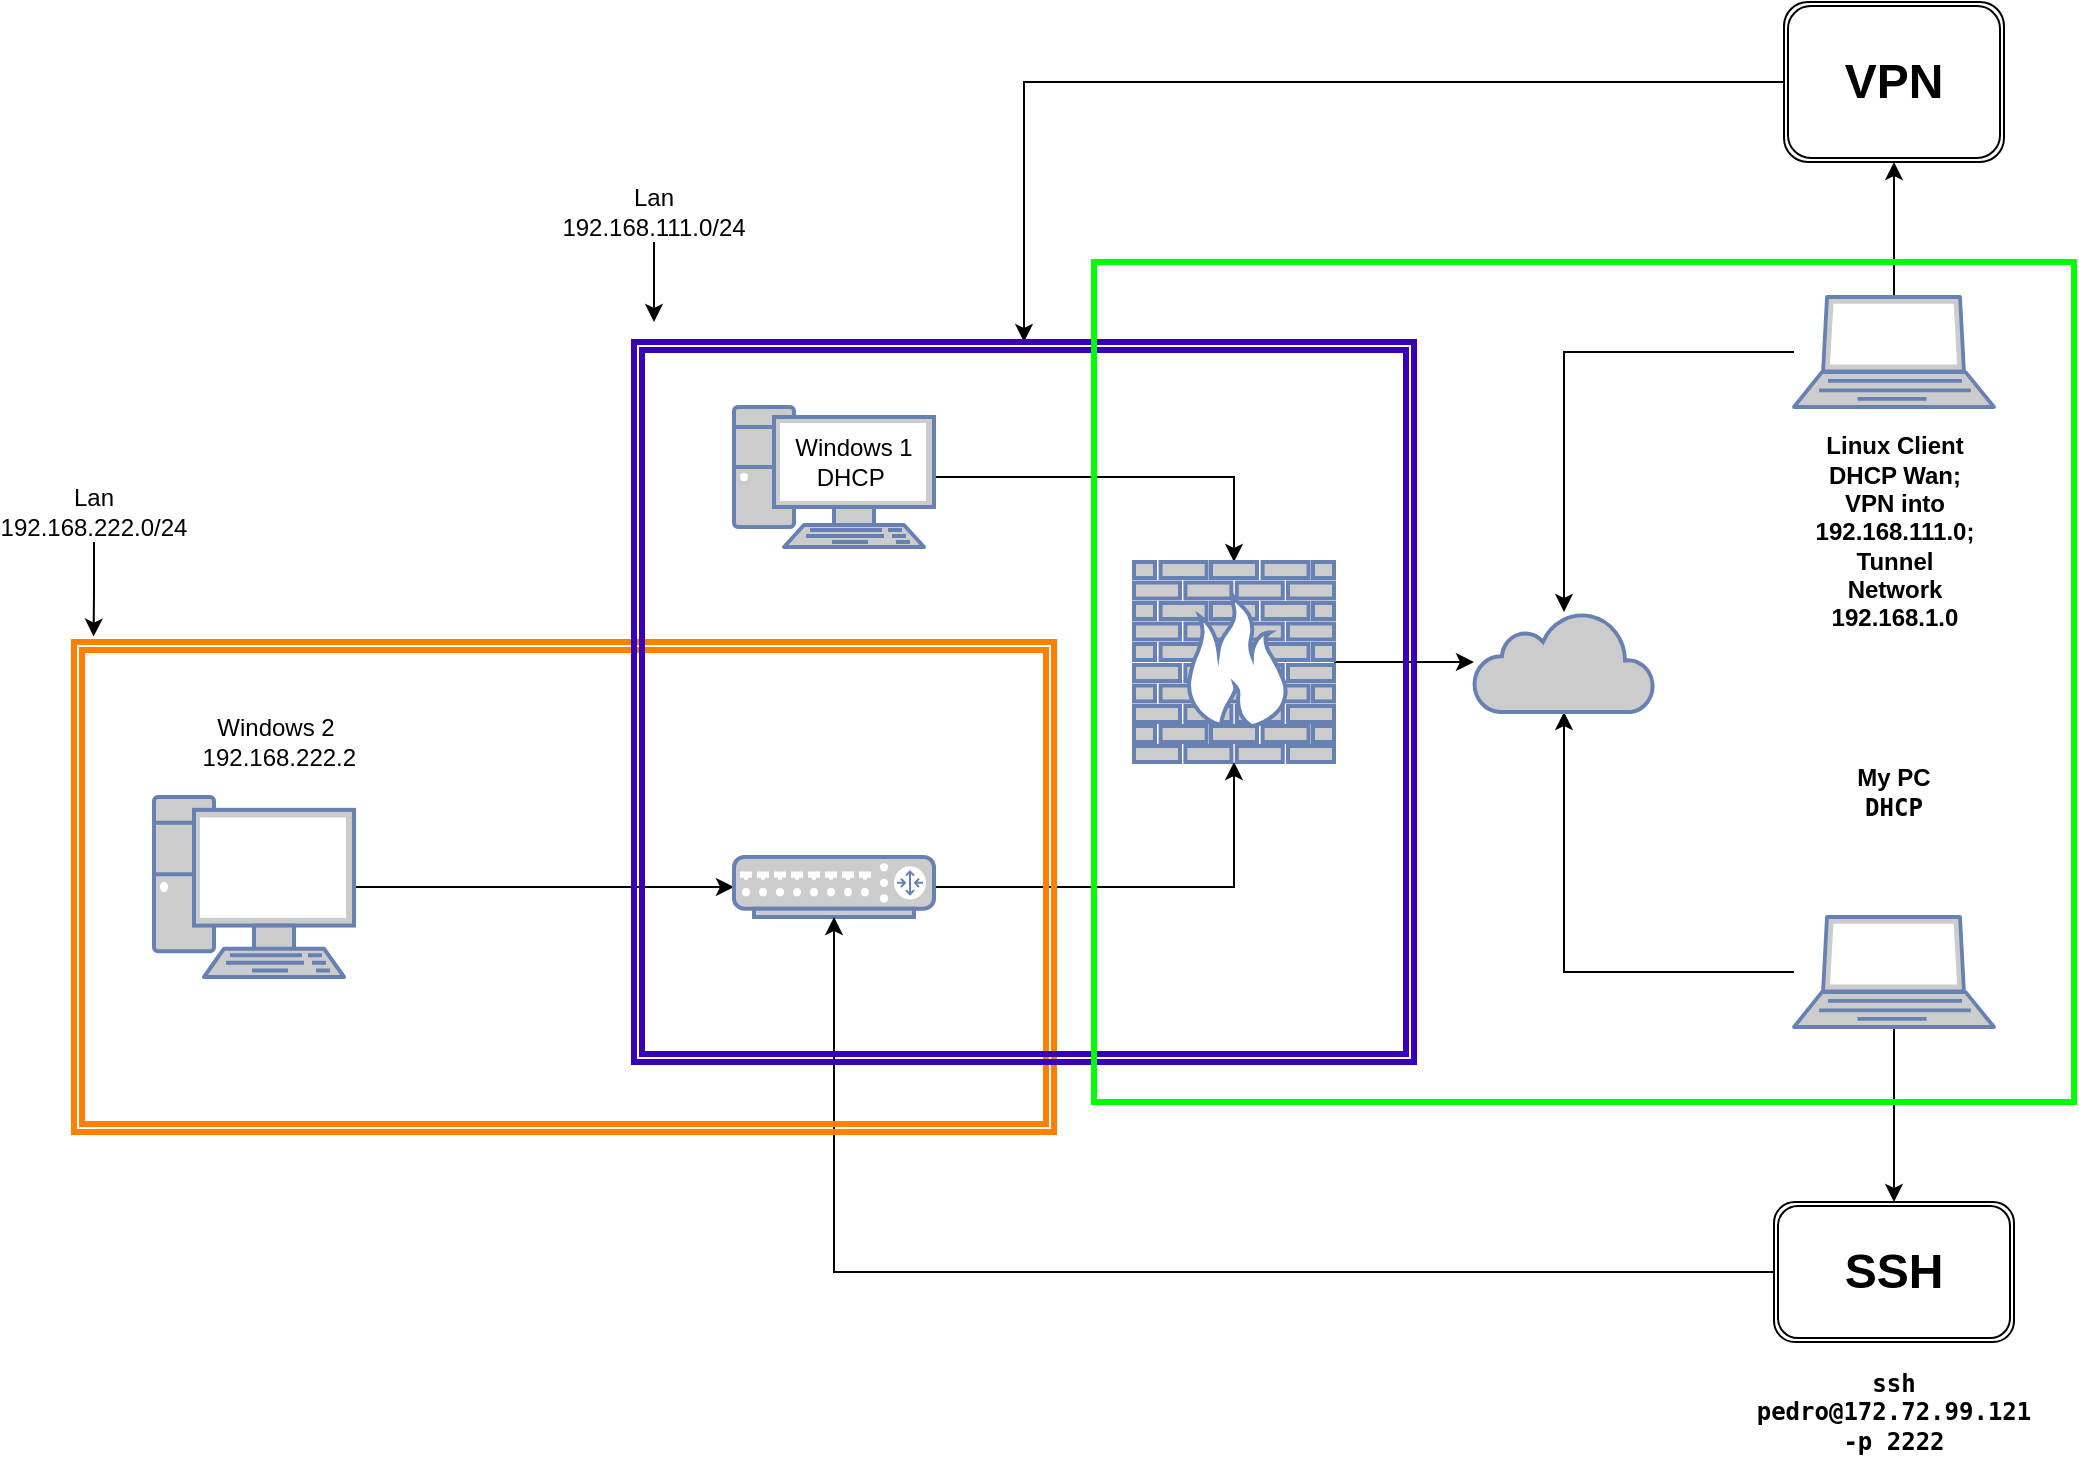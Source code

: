 <mxfile version="24.0.5" type="github">
  <diagram name="Page-1" id="bfe91b75-5d2c-26a0-9c1d-138518896778">
    <mxGraphModel dx="1050" dy="-280" grid="1" gridSize="10" guides="1" tooltips="1" connect="1" arrows="1" fold="1" page="1" pageScale="1" pageWidth="1100" pageHeight="850" background="none" math="0" shadow="0">
      <root>
        <mxCell id="0" />
        <mxCell id="1" parent="0" />
        <mxCell id="uLWC7wdK7wwpcq5XgtSV-15" style="edgeStyle=orthogonalEdgeStyle;rounded=0;orthogonalLoop=1;jettySize=auto;html=1;" parent="1" source="7c3789c024ecab99-61" target="uLWC7wdK7wwpcq5XgtSV-3" edge="1">
          <mxGeometry relative="1" as="geometry" />
        </mxCell>
        <mxCell id="7c3789c024ecab99-61" value="" style="fontColor=#0066CC;verticalAlign=top;verticalLabelPosition=bottom;labelPosition=center;align=center;html=1;fillColor=#CCCCCC;strokeColor=#6881B3;gradientColor=none;gradientDirection=north;strokeWidth=2;shape=mxgraph.networks.pc;rounded=0;shadow=0;comic=0;" parent="1" vertex="1">
          <mxGeometry x="410.0" y="1112.502" width="100" height="70" as="geometry" />
        </mxCell>
        <mxCell id="uLWC7wdK7wwpcq5XgtSV-9" style="edgeStyle=orthogonalEdgeStyle;rounded=0;orthogonalLoop=1;jettySize=auto;html=1;" parent="1" source="uLWC7wdK7wwpcq5XgtSV-2" target="uLWC7wdK7wwpcq5XgtSV-8" edge="1">
          <mxGeometry relative="1" as="geometry" />
        </mxCell>
        <mxCell id="uLWC7wdK7wwpcq5XgtSV-35" style="edgeStyle=orthogonalEdgeStyle;rounded=0;orthogonalLoop=1;jettySize=auto;html=1;" parent="1" source="uLWC7wdK7wwpcq5XgtSV-2" target="uLWC7wdK7wwpcq5XgtSV-29" edge="1">
          <mxGeometry relative="1" as="geometry" />
        </mxCell>
        <mxCell id="uLWC7wdK7wwpcq5XgtSV-2" value="" style="fontColor=#0066CC;verticalAlign=top;verticalLabelPosition=bottom;labelPosition=center;align=center;html=1;outlineConnect=0;fillColor=#CCCCCC;strokeColor=#6881B3;gradientColor=none;gradientDirection=north;strokeWidth=2;shape=mxgraph.networks.laptop;" parent="1" vertex="1">
          <mxGeometry x="940" y="1057.5" width="100" height="55" as="geometry" />
        </mxCell>
        <mxCell id="uLWC7wdK7wwpcq5XgtSV-17" value="" style="edgeStyle=orthogonalEdgeStyle;rounded=0;orthogonalLoop=1;jettySize=auto;html=1;" parent="1" source="uLWC7wdK7wwpcq5XgtSV-3" target="uLWC7wdK7wwpcq5XgtSV-8" edge="1">
          <mxGeometry relative="1" as="geometry" />
        </mxCell>
        <mxCell id="uLWC7wdK7wwpcq5XgtSV-3" value="" style="fontColor=#0066CC;verticalAlign=top;verticalLabelPosition=bottom;labelPosition=center;align=center;html=1;outlineConnect=0;fillColor=#CCCCCC;strokeColor=#6881B3;gradientColor=none;gradientDirection=north;strokeWidth=2;shape=mxgraph.networks.firewall;" parent="1" vertex="1">
          <mxGeometry x="610" y="1190" width="100" height="100" as="geometry" />
        </mxCell>
        <mxCell id="uLWC7wdK7wwpcq5XgtSV-20" style="edgeStyle=orthogonalEdgeStyle;rounded=0;orthogonalLoop=1;jettySize=auto;html=1;" parent="1" source="uLWC7wdK7wwpcq5XgtSV-4" target="uLWC7wdK7wwpcq5XgtSV-5" edge="1">
          <mxGeometry relative="1" as="geometry" />
        </mxCell>
        <mxCell id="uLWC7wdK7wwpcq5XgtSV-4" value="" style="fontColor=#0066CC;verticalAlign=top;verticalLabelPosition=bottom;labelPosition=center;align=center;html=1;outlineConnect=0;fillColor=#CCCCCC;strokeColor=#6881B3;gradientColor=none;gradientDirection=north;strokeWidth=2;shape=mxgraph.networks.pc;direction=east;" parent="1" vertex="1">
          <mxGeometry x="120" y="1307.5" width="100" height="90" as="geometry" />
        </mxCell>
        <mxCell id="uLWC7wdK7wwpcq5XgtSV-14" style="edgeStyle=orthogonalEdgeStyle;rounded=0;orthogonalLoop=1;jettySize=auto;html=1;" parent="1" source="uLWC7wdK7wwpcq5XgtSV-5" target="uLWC7wdK7wwpcq5XgtSV-3" edge="1">
          <mxGeometry relative="1" as="geometry" />
        </mxCell>
        <mxCell id="uLWC7wdK7wwpcq5XgtSV-5" value="" style="fontColor=#0066CC;verticalAlign=top;verticalLabelPosition=bottom;labelPosition=center;align=center;html=1;outlineConnect=0;fillColor=#CCCCCC;strokeColor=#6881B3;gradientColor=none;gradientDirection=north;strokeWidth=2;shape=mxgraph.networks.router;" parent="1" vertex="1">
          <mxGeometry x="410" y="1337.5" width="100" height="30" as="geometry" />
        </mxCell>
        <mxCell id="uLWC7wdK7wwpcq5XgtSV-10" style="edgeStyle=orthogonalEdgeStyle;rounded=0;orthogonalLoop=1;jettySize=auto;html=1;" parent="1" source="uLWC7wdK7wwpcq5XgtSV-7" target="uLWC7wdK7wwpcq5XgtSV-8" edge="1">
          <mxGeometry relative="1" as="geometry" />
        </mxCell>
        <mxCell id="uLWC7wdK7wwpcq5XgtSV-26" style="edgeStyle=orthogonalEdgeStyle;rounded=0;orthogonalLoop=1;jettySize=auto;html=1;" parent="1" source="uLWC7wdK7wwpcq5XgtSV-7" target="uLWC7wdK7wwpcq5XgtSV-21" edge="1">
          <mxGeometry relative="1" as="geometry" />
        </mxCell>
        <mxCell id="uLWC7wdK7wwpcq5XgtSV-7" value="" style="fontColor=#0066CC;verticalAlign=top;verticalLabelPosition=bottom;labelPosition=center;align=center;html=1;outlineConnect=0;fillColor=#CCCCCC;strokeColor=#6881B3;gradientColor=none;gradientDirection=north;strokeWidth=2;shape=mxgraph.networks.laptop;" parent="1" vertex="1">
          <mxGeometry x="940" y="1367.5" width="100" height="55" as="geometry" />
        </mxCell>
        <mxCell id="uLWC7wdK7wwpcq5XgtSV-8" value="" style="html=1;outlineConnect=0;fillColor=#CCCCCC;strokeColor=#6881B3;gradientColor=none;gradientDirection=north;strokeWidth=2;shape=mxgraph.networks.cloud;fontColor=#ffffff;" parent="1" vertex="1">
          <mxGeometry x="780" y="1215" width="90" height="50" as="geometry" />
        </mxCell>
        <mxCell id="uLWC7wdK7wwpcq5XgtSV-27" style="edgeStyle=orthogonalEdgeStyle;rounded=0;orthogonalLoop=1;jettySize=auto;html=1;exitX=0;exitY=0.5;exitDx=0;exitDy=0;" parent="1" source="uLWC7wdK7wwpcq5XgtSV-21" target="uLWC7wdK7wwpcq5XgtSV-5" edge="1">
          <mxGeometry relative="1" as="geometry" />
        </mxCell>
        <mxCell id="uLWC7wdK7wwpcq5XgtSV-21" value="&lt;h1&gt;SSH&lt;/h1&gt;" style="shape=ext;double=1;rounded=1;whiteSpace=wrap;html=1;" parent="1" vertex="1">
          <mxGeometry x="930" y="1510" width="120" height="70" as="geometry" />
        </mxCell>
        <mxCell id="uLWC7wdK7wwpcq5XgtSV-34" style="edgeStyle=orthogonalEdgeStyle;rounded=0;orthogonalLoop=1;jettySize=auto;html=1;" parent="1" source="uLWC7wdK7wwpcq5XgtSV-29" target="uLWC7wdK7wwpcq5XgtSV-33" edge="1">
          <mxGeometry relative="1" as="geometry" />
        </mxCell>
        <mxCell id="uLWC7wdK7wwpcq5XgtSV-29" value="&lt;h1&gt;VPN&lt;/h1&gt;" style="shape=ext;double=1;rounded=1;whiteSpace=wrap;html=1;" parent="1" vertex="1">
          <mxGeometry x="935" y="910" width="110" height="80" as="geometry" />
        </mxCell>
        <mxCell id="uLWC7wdK7wwpcq5XgtSV-32" value="" style="shape=ext;double=1;rounded=0;whiteSpace=wrap;html=1;fillColor=none;strokeColor=#FF8000;strokeWidth=3;" parent="1" vertex="1">
          <mxGeometry x="80" y="1230" width="490" height="245" as="geometry" />
        </mxCell>
        <mxCell id="uLWC7wdK7wwpcq5XgtSV-33" value="" style="shape=ext;double=1;rounded=0;whiteSpace=wrap;html=1;fillColor=none;strokeColor=#3700B8;strokeWidth=3;" parent="1" vertex="1">
          <mxGeometry x="360" y="1080" width="390" height="360" as="geometry" />
        </mxCell>
        <mxCell id="lElvdPPClOJ8bQgfkrCE-1" value="" style="rounded=0;whiteSpace=wrap;html=1;fillColor=none;strokeColor=#00FF00;strokeWidth=3;" parent="1" vertex="1">
          <mxGeometry x="590" y="1040" width="490" height="420" as="geometry" />
        </mxCell>
        <mxCell id="NdHpTrMuae8Z-KV8Prhb-1" value="My PC&lt;div&gt;&lt;span style=&quot;font-family:monospace&quot;&gt;&lt;span style=&quot;background-color: rgb(255, 255, 255);&quot;&gt;DHCP&lt;/span&gt;&lt;/span&gt;&lt;/div&gt;" style="text;html=1;align=center;verticalAlign=middle;whiteSpace=wrap;rounded=0;fontStyle=1" parent="1" vertex="1">
          <mxGeometry x="940" y="1290" width="100" height="30" as="geometry" />
        </mxCell>
        <mxCell id="T8XU95b1Kn1NTzEVheik-1" value="&lt;b&gt;Linux Client&lt;/b&gt;&lt;div&gt;&lt;b&gt;DHCP Wan;&lt;/b&gt;&lt;/div&gt;&lt;div&gt;&lt;b&gt;VPN into 192.168.111.0;&lt;/b&gt;&lt;/div&gt;&lt;div&gt;&lt;b&gt;Tunnel Network 192.168.1.0&lt;/b&gt;&lt;/div&gt;" style="text;html=1;align=center;verticalAlign=middle;whiteSpace=wrap;rounded=0;" parent="1" vertex="1">
          <mxGeometry x="950.5" y="1160" width="79" height="30" as="geometry" />
        </mxCell>
        <mxCell id="3YFUOiE6rbATWzhRF5x2-1" value="Windows 2&lt;div&gt;&amp;nbsp;192.168.222.2&lt;/div&gt;" style="text;html=1;align=center;verticalAlign=middle;whiteSpace=wrap;rounded=0;" vertex="1" parent="1">
          <mxGeometry x="141" y="1265" width="80" height="30" as="geometry" />
        </mxCell>
        <mxCell id="3YFUOiE6rbATWzhRF5x2-2" value="Windows 1 DHCP&amp;nbsp;" style="text;html=1;align=center;verticalAlign=middle;whiteSpace=wrap;rounded=0;" vertex="1" parent="1">
          <mxGeometry x="430" y="1130" width="80" height="20" as="geometry" />
        </mxCell>
        <mxCell id="3YFUOiE6rbATWzhRF5x2-4" value="Lan 192.168.222.0/24" style="text;html=1;align=center;verticalAlign=middle;whiteSpace=wrap;rounded=0;" vertex="1" parent="1">
          <mxGeometry x="60" y="1150" width="60" height="30" as="geometry" />
        </mxCell>
        <mxCell id="3YFUOiE6rbATWzhRF5x2-6" style="edgeStyle=orthogonalEdgeStyle;rounded=0;orthogonalLoop=1;jettySize=auto;html=1;entryX=0.02;entryY=-0.011;entryDx=0;entryDy=0;entryPerimeter=0;" edge="1" parent="1" source="3YFUOiE6rbATWzhRF5x2-4" target="uLWC7wdK7wwpcq5XgtSV-32">
          <mxGeometry relative="1" as="geometry" />
        </mxCell>
        <mxCell id="3YFUOiE6rbATWzhRF5x2-8" style="edgeStyle=orthogonalEdgeStyle;rounded=0;orthogonalLoop=1;jettySize=auto;html=1;" edge="1" parent="1" source="3YFUOiE6rbATWzhRF5x2-7">
          <mxGeometry relative="1" as="geometry">
            <mxPoint x="370" y="1070" as="targetPoint" />
          </mxGeometry>
        </mxCell>
        <mxCell id="3YFUOiE6rbATWzhRF5x2-7" value="Lan 192.168.111.0/24" style="text;html=1;align=center;verticalAlign=middle;whiteSpace=wrap;rounded=0;" vertex="1" parent="1">
          <mxGeometry x="340" y="1000" width="60" height="30" as="geometry" />
        </mxCell>
        <mxCell id="3YFUOiE6rbATWzhRF5x2-9" value="&lt;span style=&quot;font-family: monospace; font-weight: 700; background-color: rgb(255, 255, 255);&quot;&gt;ssh pedro@172.72.99.121 -p 2222&lt;/span&gt;" style="text;html=1;align=center;verticalAlign=middle;whiteSpace=wrap;rounded=0;" vertex="1" parent="1">
          <mxGeometry x="960" y="1600" width="60" height="30" as="geometry" />
        </mxCell>
      </root>
    </mxGraphModel>
  </diagram>
</mxfile>
